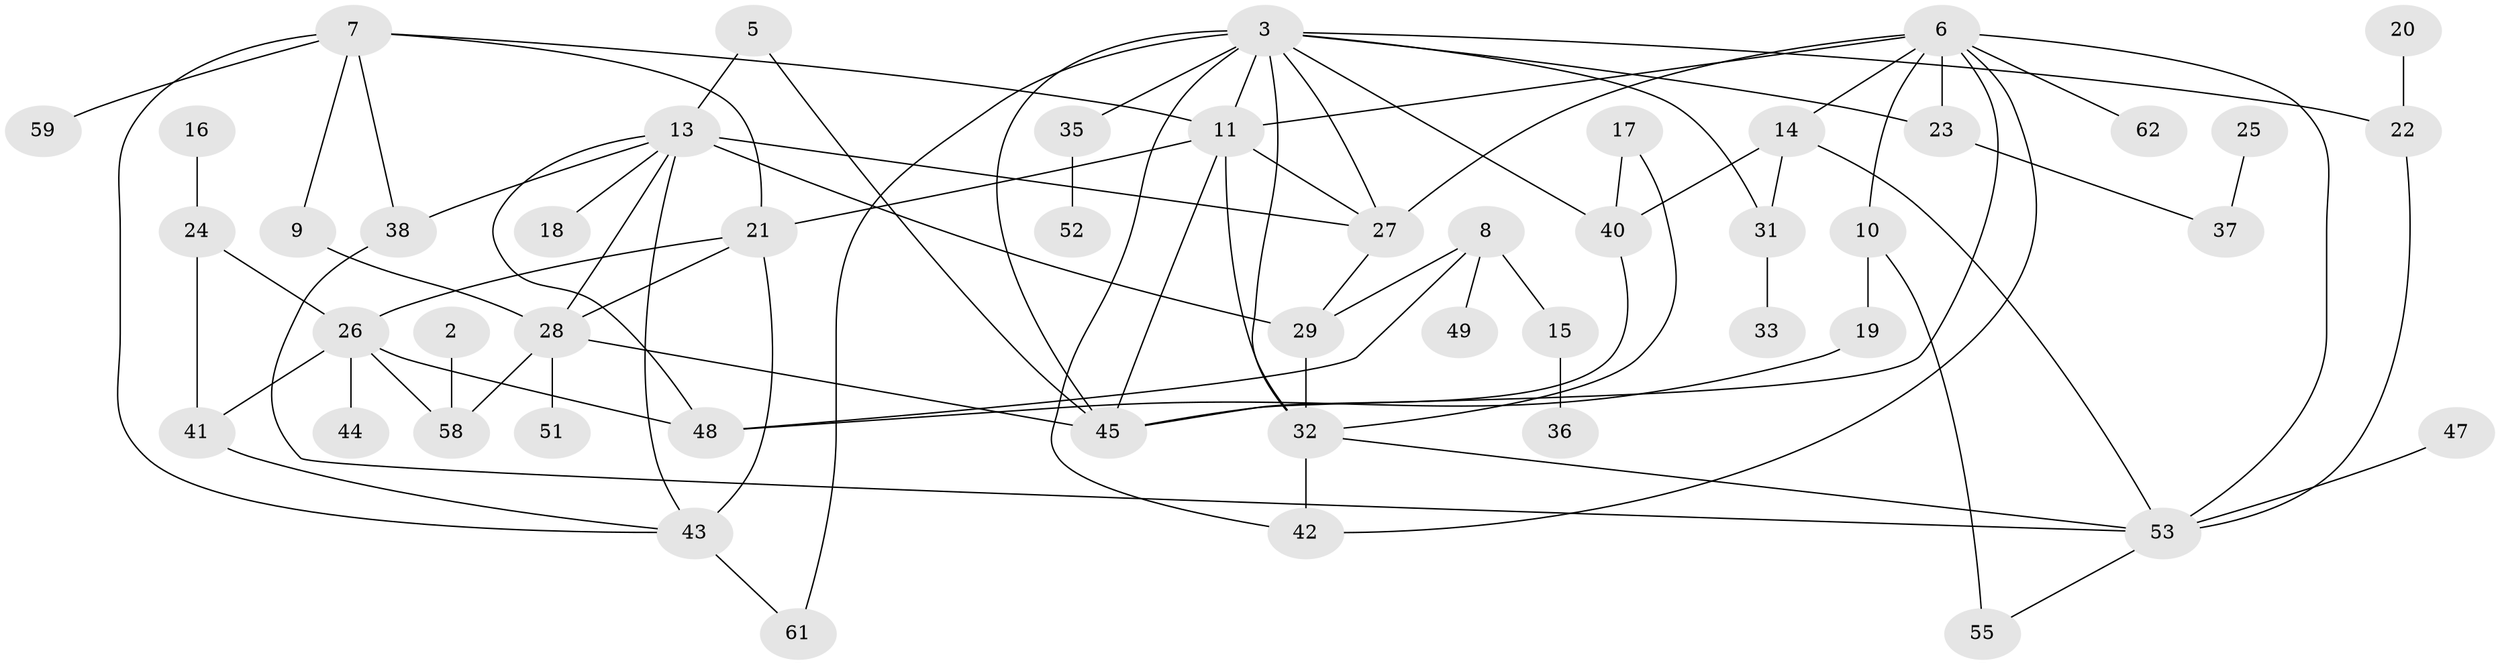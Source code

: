 // original degree distribution, {0: 0.0967741935483871, 1: 0.1935483870967742, 4: 0.08064516129032258, 3: 0.24193548387096775, 2: 0.27419354838709675, 7: 0.024193548387096774, 5: 0.08870967741935484}
// Generated by graph-tools (version 1.1) at 2025/43/03/06/25 01:43:18]
// undirected, 50 vertices, 83 edges
graph export_dot {
graph [start="1"]
  node [color=gray90,style=filled];
  2;
  3;
  5;
  6;
  7;
  8;
  9;
  10;
  11;
  13;
  14;
  15;
  16;
  17;
  18;
  19;
  20;
  21;
  22;
  23;
  24;
  25;
  26;
  27;
  28;
  29;
  31;
  32;
  33;
  35;
  36;
  37;
  38;
  40;
  41;
  42;
  43;
  44;
  45;
  47;
  48;
  49;
  51;
  52;
  53;
  55;
  58;
  59;
  61;
  62;
  2 -- 58 [weight=1.0];
  3 -- 11 [weight=2.0];
  3 -- 22 [weight=1.0];
  3 -- 23 [weight=1.0];
  3 -- 27 [weight=1.0];
  3 -- 31 [weight=1.0];
  3 -- 32 [weight=1.0];
  3 -- 35 [weight=1.0];
  3 -- 40 [weight=1.0];
  3 -- 42 [weight=1.0];
  3 -- 45 [weight=1.0];
  3 -- 61 [weight=1.0];
  5 -- 13 [weight=1.0];
  5 -- 45 [weight=1.0];
  6 -- 10 [weight=1.0];
  6 -- 11 [weight=1.0];
  6 -- 14 [weight=1.0];
  6 -- 23 [weight=2.0];
  6 -- 27 [weight=1.0];
  6 -- 42 [weight=1.0];
  6 -- 45 [weight=1.0];
  6 -- 53 [weight=1.0];
  6 -- 62 [weight=1.0];
  7 -- 9 [weight=1.0];
  7 -- 11 [weight=1.0];
  7 -- 21 [weight=1.0];
  7 -- 38 [weight=1.0];
  7 -- 43 [weight=1.0];
  7 -- 59 [weight=1.0];
  8 -- 15 [weight=1.0];
  8 -- 29 [weight=1.0];
  8 -- 48 [weight=1.0];
  8 -- 49 [weight=1.0];
  9 -- 28 [weight=2.0];
  10 -- 19 [weight=1.0];
  10 -- 55 [weight=1.0];
  11 -- 21 [weight=1.0];
  11 -- 27 [weight=1.0];
  11 -- 32 [weight=1.0];
  11 -- 45 [weight=1.0];
  13 -- 18 [weight=1.0];
  13 -- 27 [weight=1.0];
  13 -- 28 [weight=1.0];
  13 -- 29 [weight=4.0];
  13 -- 38 [weight=1.0];
  13 -- 43 [weight=1.0];
  13 -- 48 [weight=1.0];
  14 -- 31 [weight=1.0];
  14 -- 40 [weight=1.0];
  14 -- 53 [weight=1.0];
  15 -- 36 [weight=1.0];
  16 -- 24 [weight=1.0];
  17 -- 32 [weight=1.0];
  17 -- 40 [weight=1.0];
  19 -- 48 [weight=1.0];
  20 -- 22 [weight=1.0];
  21 -- 26 [weight=1.0];
  21 -- 28 [weight=2.0];
  21 -- 43 [weight=2.0];
  22 -- 53 [weight=1.0];
  23 -- 37 [weight=1.0];
  24 -- 26 [weight=1.0];
  24 -- 41 [weight=1.0];
  25 -- 37 [weight=1.0];
  26 -- 41 [weight=1.0];
  26 -- 44 [weight=1.0];
  26 -- 48 [weight=1.0];
  26 -- 58 [weight=1.0];
  27 -- 29 [weight=1.0];
  28 -- 45 [weight=1.0];
  28 -- 51 [weight=1.0];
  28 -- 58 [weight=1.0];
  29 -- 32 [weight=1.0];
  31 -- 33 [weight=1.0];
  32 -- 42 [weight=1.0];
  32 -- 53 [weight=1.0];
  35 -- 52 [weight=2.0];
  38 -- 53 [weight=1.0];
  40 -- 45 [weight=1.0];
  41 -- 43 [weight=1.0];
  43 -- 61 [weight=1.0];
  47 -- 53 [weight=2.0];
  53 -- 55 [weight=1.0];
}
